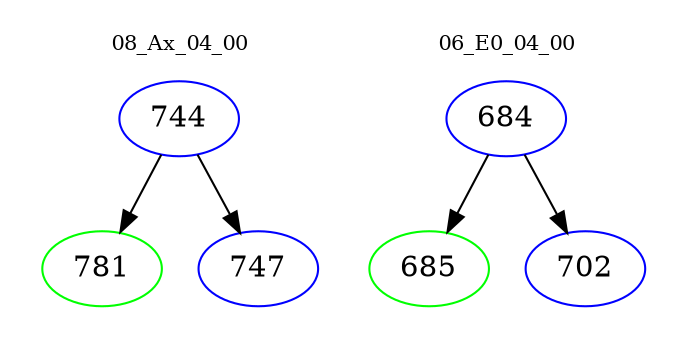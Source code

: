 digraph{
subgraph cluster_0 {
color = white
label = "08_Ax_04_00";
fontsize=10;
T0_744 [label="744", color="blue"]
T0_744 -> T0_781 [color="black"]
T0_781 [label="781", color="green"]
T0_744 -> T0_747 [color="black"]
T0_747 [label="747", color="blue"]
}
subgraph cluster_1 {
color = white
label = "06_E0_04_00";
fontsize=10;
T1_684 [label="684", color="blue"]
T1_684 -> T1_685 [color="black"]
T1_685 [label="685", color="green"]
T1_684 -> T1_702 [color="black"]
T1_702 [label="702", color="blue"]
}
}
